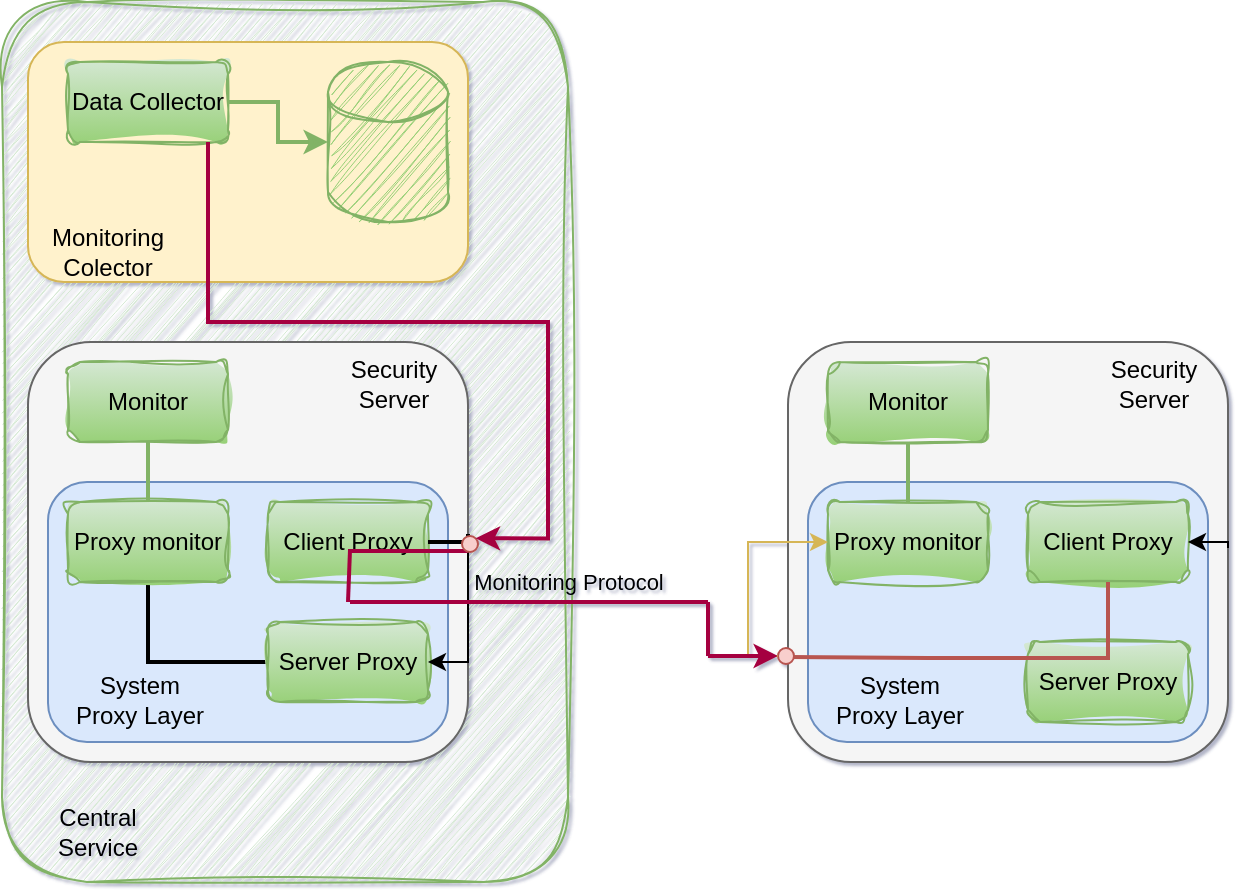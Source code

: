 <mxfile version="22.0.0" type="device">
  <diagram name="Page-1" id="RcsFwqiE_mqMil7ZwmxQ">
    <mxGraphModel dx="183" dy="732" grid="1" gridSize="10" guides="1" tooltips="1" connect="1" arrows="1" fold="1" page="1" pageScale="1" pageWidth="827" pageHeight="1169" background="none" math="0" shadow="1">
      <root>
        <mxCell id="0" />
        <mxCell id="1" parent="0" />
        <mxCell id="shnlzeoLwmylmNGCK-iD-54" value="" style="rounded=1;whiteSpace=wrap;html=1;fillColor=#d5e8d4;strokeColor=#82b366;sketch=1;curveFitting=1;jiggle=2;" vertex="1" parent="1">
          <mxGeometry x="827" width="283" height="440" as="geometry" />
        </mxCell>
        <mxCell id="shnlzeoLwmylmNGCK-iD-18" value="" style="group" vertex="1" connectable="0" parent="1">
          <mxGeometry x="1220" y="170" width="220" height="210" as="geometry" />
        </mxCell>
        <mxCell id="shnlzeoLwmylmNGCK-iD-13" value="" style="rounded=1;whiteSpace=wrap;html=1;fillColor=#f5f5f5;fontColor=#333333;strokeColor=#666666;" vertex="1" parent="shnlzeoLwmylmNGCK-iD-18">
          <mxGeometry width="220" height="210" as="geometry" />
        </mxCell>
        <mxCell id="shnlzeoLwmylmNGCK-iD-11" value="Monitor" style="rounded=1;whiteSpace=wrap;html=1;fillColor=#d5e8d4;strokeColor=#82b366;sketch=1;curveFitting=1;jiggle=2;gradientColor=#97d077;" vertex="1" parent="shnlzeoLwmylmNGCK-iD-18">
          <mxGeometry x="20" y="10" width="80" height="40" as="geometry" />
        </mxCell>
        <mxCell id="shnlzeoLwmylmNGCK-iD-14" value="Security Server" style="text;html=1;strokeColor=none;fillColor=none;align=center;verticalAlign=middle;whiteSpace=wrap;rounded=0;" vertex="1" parent="shnlzeoLwmylmNGCK-iD-18">
          <mxGeometry x="153" y="6" width="60" height="30" as="geometry" />
        </mxCell>
        <mxCell id="shnlzeoLwmylmNGCK-iD-19" style="edgeStyle=orthogonalEdgeStyle;rounded=0;orthogonalLoop=1;jettySize=auto;html=1;exitX=1;exitY=0.25;exitDx=0;exitDy=0;entryX=1;entryY=0.5;entryDx=0;entryDy=0;" edge="1" parent="shnlzeoLwmylmNGCK-iD-18" source="shnlzeoLwmylmNGCK-iD-7" target="shnlzeoLwmylmNGCK-iD-4">
          <mxGeometry relative="1" as="geometry" />
        </mxCell>
        <mxCell id="shnlzeoLwmylmNGCK-iD-7" value="" style="rounded=1;whiteSpace=wrap;html=1;fillColor=#dae8fc;strokeColor=#6c8ebf;" vertex="1" parent="shnlzeoLwmylmNGCK-iD-18">
          <mxGeometry x="10" y="70" width="200" height="130" as="geometry" />
        </mxCell>
        <mxCell id="shnlzeoLwmylmNGCK-iD-4" value="Client Proxy" style="rounded=1;whiteSpace=wrap;html=1;fillColor=#d5e8d4;strokeColor=#82b366;sketch=1;curveFitting=1;jiggle=2;gradientColor=#97d077;" vertex="1" parent="shnlzeoLwmylmNGCK-iD-18">
          <mxGeometry x="120" y="80" width="80" height="40" as="geometry" />
        </mxCell>
        <mxCell id="shnlzeoLwmylmNGCK-iD-5" value="Proxy monitor" style="rounded=1;whiteSpace=wrap;html=1;fillColor=#d5e8d4;strokeColor=#82b366;sketch=1;curveFitting=1;jiggle=2;gradientColor=#97d077;" vertex="1" parent="shnlzeoLwmylmNGCK-iD-18">
          <mxGeometry x="20" y="80" width="80" height="40" as="geometry" />
        </mxCell>
        <mxCell id="shnlzeoLwmylmNGCK-iD-6" value="Server Proxy" style="rounded=1;whiteSpace=wrap;html=1;fillColor=#d5e8d4;strokeColor=#82b366;sketch=1;curveFitting=1;jiggle=2;gradientColor=#97d077;" vertex="1" parent="shnlzeoLwmylmNGCK-iD-18">
          <mxGeometry x="120" y="150" width="80" height="40" as="geometry" />
        </mxCell>
        <mxCell id="shnlzeoLwmylmNGCK-iD-8" value="System Proxy Layer" style="text;html=1;strokeColor=none;fillColor=none;align=center;verticalAlign=middle;whiteSpace=wrap;rounded=0;" vertex="1" parent="shnlzeoLwmylmNGCK-iD-18">
          <mxGeometry x="21" y="164" width="70" height="30" as="geometry" />
        </mxCell>
        <mxCell id="shnlzeoLwmylmNGCK-iD-12" style="edgeStyle=orthogonalEdgeStyle;rounded=0;orthogonalLoop=1;jettySize=auto;html=1;fillColor=#d5e8d4;strokeColor=#82b366;strokeWidth=2;endArrow=none;endFill=0;" edge="1" parent="shnlzeoLwmylmNGCK-iD-18" source="shnlzeoLwmylmNGCK-iD-11" target="shnlzeoLwmylmNGCK-iD-5">
          <mxGeometry relative="1" as="geometry" />
        </mxCell>
        <mxCell id="shnlzeoLwmylmNGCK-iD-20" style="edgeStyle=orthogonalEdgeStyle;rounded=0;orthogonalLoop=1;jettySize=auto;html=1;" edge="1" parent="shnlzeoLwmylmNGCK-iD-18" target="shnlzeoLwmylmNGCK-iD-4">
          <mxGeometry relative="1" as="geometry">
            <mxPoint x="220" y="103" as="sourcePoint" />
            <Array as="points">
              <mxPoint x="220" y="100" />
            </Array>
          </mxGeometry>
        </mxCell>
        <mxCell id="shnlzeoLwmylmNGCK-iD-21" style="edgeStyle=orthogonalEdgeStyle;rounded=0;orthogonalLoop=1;jettySize=auto;html=1;entryX=0;entryY=0.75;entryDx=0;entryDy=0;fillColor=#f8cecc;strokeColor=#b85450;strokeWidth=2;endArrow=none;endFill=0;" edge="1" parent="shnlzeoLwmylmNGCK-iD-18" source="shnlzeoLwmylmNGCK-iD-4" target="shnlzeoLwmylmNGCK-iD-13">
          <mxGeometry relative="1" as="geometry">
            <Array as="points">
              <mxPoint x="160" y="158" />
              <mxPoint x="70" y="158" />
            </Array>
          </mxGeometry>
        </mxCell>
        <mxCell id="shnlzeoLwmylmNGCK-iD-23" value="" style="ellipse;whiteSpace=wrap;html=1;aspect=fixed;fillColor=#f8cecc;strokeColor=#b85450;" vertex="1" parent="1">
          <mxGeometry x="1215" y="323" width="8" height="8" as="geometry" />
        </mxCell>
        <mxCell id="shnlzeoLwmylmNGCK-iD-24" style="edgeStyle=orthogonalEdgeStyle;rounded=0;orthogonalLoop=1;jettySize=auto;html=1;entryX=0;entryY=0.5;entryDx=0;entryDy=0;fillColor=#fff2cc;strokeColor=#d6b656;" edge="1" parent="1" source="shnlzeoLwmylmNGCK-iD-23" target="shnlzeoLwmylmNGCK-iD-5">
          <mxGeometry relative="1" as="geometry">
            <Array as="points">
              <mxPoint x="1200" y="327" />
              <mxPoint x="1200" y="270" />
            </Array>
          </mxGeometry>
        </mxCell>
        <mxCell id="shnlzeoLwmylmNGCK-iD-25" value="" style="group" vertex="1" connectable="0" parent="1">
          <mxGeometry x="840" y="170" width="220" height="210" as="geometry" />
        </mxCell>
        <mxCell id="shnlzeoLwmylmNGCK-iD-26" value="" style="rounded=1;whiteSpace=wrap;html=1;fillColor=#f5f5f5;fontColor=#333333;strokeColor=#666666;" vertex="1" parent="shnlzeoLwmylmNGCK-iD-25">
          <mxGeometry width="220" height="210" as="geometry" />
        </mxCell>
        <mxCell id="shnlzeoLwmylmNGCK-iD-27" value="Monitor" style="rounded=1;whiteSpace=wrap;html=1;fillColor=#d5e8d4;strokeColor=#82b366;sketch=1;curveFitting=1;jiggle=2;gradientColor=#97d077;" vertex="1" parent="shnlzeoLwmylmNGCK-iD-25">
          <mxGeometry x="20" y="10" width="80" height="40" as="geometry" />
        </mxCell>
        <mxCell id="shnlzeoLwmylmNGCK-iD-28" value="Security Server" style="text;html=1;strokeColor=none;fillColor=none;align=center;verticalAlign=middle;whiteSpace=wrap;rounded=0;" vertex="1" parent="shnlzeoLwmylmNGCK-iD-25">
          <mxGeometry x="153" y="6" width="60" height="30" as="geometry" />
        </mxCell>
        <mxCell id="shnlzeoLwmylmNGCK-iD-29" style="edgeStyle=orthogonalEdgeStyle;rounded=0;orthogonalLoop=1;jettySize=auto;html=1;exitX=1;exitY=0.25;exitDx=0;exitDy=0;entryX=1;entryY=0.5;entryDx=0;entryDy=0;" edge="1" parent="shnlzeoLwmylmNGCK-iD-25" source="shnlzeoLwmylmNGCK-iD-30" target="shnlzeoLwmylmNGCK-iD-32">
          <mxGeometry relative="1" as="geometry" />
        </mxCell>
        <mxCell id="shnlzeoLwmylmNGCK-iD-30" value="" style="rounded=1;whiteSpace=wrap;html=1;fillColor=#dae8fc;strokeColor=#6c8ebf;" vertex="1" parent="shnlzeoLwmylmNGCK-iD-25">
          <mxGeometry x="10" y="70" width="200" height="130" as="geometry" />
        </mxCell>
        <mxCell id="shnlzeoLwmylmNGCK-iD-32" value="Client Proxy" style="rounded=1;whiteSpace=wrap;html=1;fillColor=#d5e8d4;strokeColor=#82b366;sketch=1;curveFitting=1;jiggle=2;gradientColor=#97d077;" vertex="1" parent="shnlzeoLwmylmNGCK-iD-25">
          <mxGeometry x="120" y="80" width="80" height="40" as="geometry" />
        </mxCell>
        <mxCell id="shnlzeoLwmylmNGCK-iD-45" style="edgeStyle=orthogonalEdgeStyle;rounded=0;orthogonalLoop=1;jettySize=auto;html=1;entryX=0;entryY=0.5;entryDx=0;entryDy=0;strokeWidth=2;endArrow=none;endFill=0;" edge="1" parent="shnlzeoLwmylmNGCK-iD-25" source="shnlzeoLwmylmNGCK-iD-33" target="shnlzeoLwmylmNGCK-iD-34">
          <mxGeometry relative="1" as="geometry">
            <Array as="points">
              <mxPoint x="60" y="160" />
            </Array>
          </mxGeometry>
        </mxCell>
        <mxCell id="shnlzeoLwmylmNGCK-iD-33" value="Proxy monitor" style="rounded=1;whiteSpace=wrap;html=1;fillColor=#d5e8d4;strokeColor=#82b366;sketch=1;curveFitting=1;jiggle=2;gradientColor=#97d077;" vertex="1" parent="shnlzeoLwmylmNGCK-iD-25">
          <mxGeometry x="20" y="80" width="80" height="40" as="geometry" />
        </mxCell>
        <mxCell id="shnlzeoLwmylmNGCK-iD-34" value="Server Proxy" style="rounded=1;whiteSpace=wrap;html=1;fillColor=#d5e8d4;strokeColor=#82b366;sketch=1;curveFitting=1;jiggle=2;gradientColor=#97d077;" vertex="1" parent="shnlzeoLwmylmNGCK-iD-25">
          <mxGeometry x="120" y="140" width="80" height="40" as="geometry" />
        </mxCell>
        <mxCell id="shnlzeoLwmylmNGCK-iD-35" value="System Proxy Layer" style="text;html=1;strokeColor=none;fillColor=none;align=center;verticalAlign=middle;whiteSpace=wrap;rounded=0;" vertex="1" parent="shnlzeoLwmylmNGCK-iD-25">
          <mxGeometry x="21" y="164" width="70" height="30" as="geometry" />
        </mxCell>
        <mxCell id="shnlzeoLwmylmNGCK-iD-36" style="edgeStyle=orthogonalEdgeStyle;rounded=0;orthogonalLoop=1;jettySize=auto;html=1;fillColor=#d5e8d4;strokeColor=#82b366;strokeWidth=2;endArrow=none;endFill=0;" edge="1" parent="shnlzeoLwmylmNGCK-iD-25" source="shnlzeoLwmylmNGCK-iD-27" target="shnlzeoLwmylmNGCK-iD-33">
          <mxGeometry relative="1" as="geometry" />
        </mxCell>
        <mxCell id="shnlzeoLwmylmNGCK-iD-37" style="edgeStyle=orthogonalEdgeStyle;rounded=0;orthogonalLoop=1;jettySize=auto;html=1;entryX=1;entryY=0.5;entryDx=0;entryDy=0;" edge="1" parent="shnlzeoLwmylmNGCK-iD-25" target="shnlzeoLwmylmNGCK-iD-34">
          <mxGeometry relative="1" as="geometry">
            <mxPoint x="220" y="103" as="sourcePoint" />
            <Array as="points">
              <mxPoint x="220" y="160" />
            </Array>
          </mxGeometry>
        </mxCell>
        <mxCell id="shnlzeoLwmylmNGCK-iD-49" value="" style="endArrow=none;html=1;rounded=0;fillColor=#d80073;strokeColor=#A50040;strokeWidth=2;endFill=0;" edge="1" parent="shnlzeoLwmylmNGCK-iD-25">
          <mxGeometry width="50" height="50" relative="1" as="geometry">
            <mxPoint x="220" y="104.5" as="sourcePoint" />
            <mxPoint x="160" y="104.5" as="targetPoint" />
          </mxGeometry>
        </mxCell>
        <mxCell id="shnlzeoLwmylmNGCK-iD-44" value="" style="group" vertex="1" connectable="0" parent="1">
          <mxGeometry x="840" y="20" width="220" height="120" as="geometry" />
        </mxCell>
        <mxCell id="shnlzeoLwmylmNGCK-iD-42" value="" style="rounded=1;whiteSpace=wrap;html=1;fillColor=#fff2cc;strokeColor=#d6b656;" vertex="1" parent="shnlzeoLwmylmNGCK-iD-44">
          <mxGeometry width="220" height="120" as="geometry" />
        </mxCell>
        <mxCell id="shnlzeoLwmylmNGCK-iD-39" value="Data Collector" style="rounded=1;whiteSpace=wrap;html=1;fillColor=#d5e8d4;strokeColor=#82b366;sketch=1;curveFitting=1;jiggle=2;gradientColor=#97d077;" vertex="1" parent="shnlzeoLwmylmNGCK-iD-44">
          <mxGeometry x="20" y="10" width="80" height="40" as="geometry" />
        </mxCell>
        <mxCell id="shnlzeoLwmylmNGCK-iD-40" value="" style="shape=cylinder3;whiteSpace=wrap;html=1;boundedLbl=1;backgroundOutline=1;size=15;fillColor=#97D077;strokeColor=#82b366;sketch=1;curveFitting=1;jiggle=2;" vertex="1" parent="shnlzeoLwmylmNGCK-iD-44">
          <mxGeometry x="150" y="10" width="60" height="80" as="geometry" />
        </mxCell>
        <mxCell id="shnlzeoLwmylmNGCK-iD-43" value="Monitoring Colector" style="text;html=1;strokeColor=none;fillColor=none;align=center;verticalAlign=middle;whiteSpace=wrap;rounded=0;" vertex="1" parent="shnlzeoLwmylmNGCK-iD-44">
          <mxGeometry x="10" y="90" width="60" height="30" as="geometry" />
        </mxCell>
        <mxCell id="shnlzeoLwmylmNGCK-iD-41" style="edgeStyle=orthogonalEdgeStyle;rounded=0;orthogonalLoop=1;jettySize=auto;html=1;entryX=0;entryY=0.5;entryDx=0;entryDy=0;entryPerimeter=0;fillColor=#d5e8d4;strokeColor=#82b366;strokeWidth=2;" edge="1" parent="shnlzeoLwmylmNGCK-iD-44" source="shnlzeoLwmylmNGCK-iD-39" target="shnlzeoLwmylmNGCK-iD-40">
          <mxGeometry relative="1" as="geometry" />
        </mxCell>
        <mxCell id="shnlzeoLwmylmNGCK-iD-47" style="edgeStyle=orthogonalEdgeStyle;rounded=0;orthogonalLoop=1;jettySize=auto;html=1;entryX=0.5;entryY=0;entryDx=0;entryDy=0;endArrow=none;endFill=0;strokeWidth=2;" edge="1" parent="1" source="shnlzeoLwmylmNGCK-iD-32" target="shnlzeoLwmylmNGCK-iD-46">
          <mxGeometry relative="1" as="geometry">
            <Array as="points">
              <mxPoint x="1060" y="270" />
              <mxPoint x="1060" y="267" />
            </Array>
          </mxGeometry>
        </mxCell>
        <mxCell id="shnlzeoLwmylmNGCK-iD-46" value="" style="ellipse;whiteSpace=wrap;html=1;aspect=fixed;fillColor=#f8cecc;strokeColor=#b85450;" vertex="1" parent="1">
          <mxGeometry x="1057" y="267" width="8" height="8" as="geometry" />
        </mxCell>
        <mxCell id="shnlzeoLwmylmNGCK-iD-48" style="edgeStyle=orthogonalEdgeStyle;rounded=0;orthogonalLoop=1;jettySize=auto;html=1;entryX=1;entryY=0;entryDx=0;entryDy=0;fillColor=#d80073;strokeColor=#A50040;strokeWidth=2;" edge="1" parent="1" source="shnlzeoLwmylmNGCK-iD-39" target="shnlzeoLwmylmNGCK-iD-46">
          <mxGeometry relative="1" as="geometry">
            <Array as="points">
              <mxPoint x="930" y="160" />
              <mxPoint x="1100" y="160" />
              <mxPoint x="1100" y="268" />
            </Array>
          </mxGeometry>
        </mxCell>
        <mxCell id="shnlzeoLwmylmNGCK-iD-50" value="" style="endArrow=none;html=1;rounded=0;strokeWidth=2;fillColor=#d80073;strokeColor=#A50040;endFill=0;" edge="1" parent="1">
          <mxGeometry width="50" height="50" relative="1" as="geometry">
            <mxPoint x="1000" y="300" as="sourcePoint" />
            <mxPoint x="1001" y="274" as="targetPoint" />
          </mxGeometry>
        </mxCell>
        <mxCell id="shnlzeoLwmylmNGCK-iD-51" value="" style="endArrow=none;html=1;rounded=0;fillColor=#d80073;strokeColor=#A50040;strokeWidth=2;endFill=0;" edge="1" parent="1">
          <mxGeometry width="50" height="50" relative="1" as="geometry">
            <mxPoint x="1001" y="300" as="sourcePoint" />
            <mxPoint x="1180" y="300" as="targetPoint" />
          </mxGeometry>
        </mxCell>
        <mxCell id="shnlzeoLwmylmNGCK-iD-56" value="Monitoring Protocol" style="edgeLabel;html=1;align=center;verticalAlign=middle;resizable=0;points=[];labelBackgroundColor=none;" vertex="1" connectable="0" parent="shnlzeoLwmylmNGCK-iD-51">
          <mxGeometry x="0.52" relative="1" as="geometry">
            <mxPoint x="-27" y="-10" as="offset" />
          </mxGeometry>
        </mxCell>
        <mxCell id="shnlzeoLwmylmNGCK-iD-52" value="" style="endArrow=none;html=1;rounded=0;strokeWidth=2;fillColor=#d80073;strokeColor=#A50040;endFill=0;" edge="1" parent="1">
          <mxGeometry width="50" height="50" relative="1" as="geometry">
            <mxPoint x="1180" y="300" as="sourcePoint" />
            <mxPoint x="1180" y="327" as="targetPoint" />
          </mxGeometry>
        </mxCell>
        <mxCell id="shnlzeoLwmylmNGCK-iD-53" value="" style="endArrow=classic;html=1;rounded=0;fillColor=#d80073;strokeColor=#A50040;strokeWidth=2;entryX=0;entryY=0.5;entryDx=0;entryDy=0;" edge="1" parent="1" target="shnlzeoLwmylmNGCK-iD-23">
          <mxGeometry width="50" height="50" relative="1" as="geometry">
            <mxPoint x="1180" y="327" as="sourcePoint" />
            <mxPoint x="1070" y="440" as="targetPoint" />
          </mxGeometry>
        </mxCell>
        <mxCell id="shnlzeoLwmylmNGCK-iD-55" value="Central Service" style="text;html=1;strokeColor=none;fillColor=none;align=center;verticalAlign=middle;whiteSpace=wrap;rounded=0;" vertex="1" parent="1">
          <mxGeometry x="840" y="400" width="70" height="30" as="geometry" />
        </mxCell>
      </root>
    </mxGraphModel>
  </diagram>
</mxfile>
